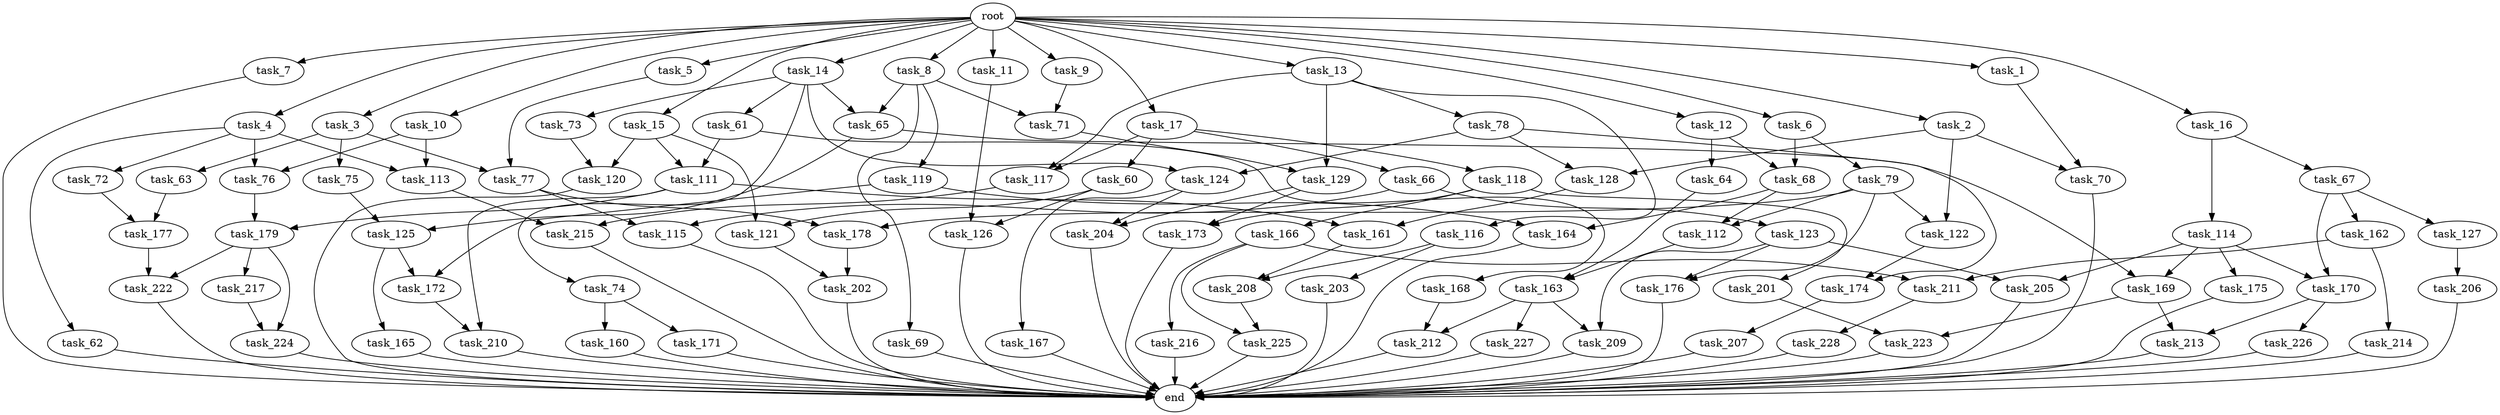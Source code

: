 digraph G {
  task_116 [size="695784701952.000000"];
  task_163 [size="214748364800.000000"];
  task_15 [size="1024.000000"];
  task_212 [size="558345748480.000000"];
  task_169 [size="111669149696.000000"];
  task_207 [size="695784701952.000000"];
  task_168 [size="137438953472.000000"];
  task_161 [size="627065225216.000000"];
  task_173 [size="111669149696.000000"];
  task_7 [size="1024.000000"];
  task_128 [size="687194767360.000000"];
  task_119 [size="858993459200.000000"];
  task_166 [size="34359738368.000000"];
  task_79 [size="858993459200.000000"];
  task_75 [size="309237645312.000000"];
  task_214 [size="137438953472.000000"];
  task_176 [size="1408749273088.000000"];
  task_204 [size="627065225216.000000"];
  task_117 [size="730144440320.000000"];
  task_9 [size="1024.000000"];
  task_211 [size="214748364800.000000"];
  task_216 [size="77309411328.000000"];
  task_112 [size="687194767360.000000"];
  task_121 [size="1408749273088.000000"];
  task_164 [size="214748364800.000000"];
  task_217 [size="77309411328.000000"];
  task_179 [size="627065225216.000000"];
  task_73 [size="309237645312.000000"];
  task_172 [size="936302870528.000000"];
  task_77 [size="343597383680.000000"];
  task_227 [size="420906795008.000000"];
  task_65 [size="1168231104512.000000"];
  task_118 [size="34359738368.000000"];
  task_222 [size="154618822656.000000"];
  task_63 [size="309237645312.000000"];
  task_208 [size="1005022347264.000000"];
  task_68 [size="1279900254208.000000"];
  task_115 [size="455266533376.000000"];
  task_206 [size="858993459200.000000"];
  task_160 [size="137438953472.000000"];
  task_61 [size="309237645312.000000"];
  task_11 [size="1024.000000"];
  task_167 [size="549755813888.000000"];
  task_125 [size="893353197568.000000"];
  task_1 [size="1024.000000"];
  task_78 [size="695784701952.000000"];
  task_210 [size="970662608896.000000"];
  task_201 [size="34359738368.000000"];
  task_177 [size="1717986918400.000000"];
  task_69 [size="858993459200.000000"];
  task_225 [size="627065225216.000000"];
  task_171 [size="137438953472.000000"];
  task_162 [size="34359738368.000000"];
  task_202 [size="936302870528.000000"];
  task_123 [size="34359738368.000000"];
  task_175 [size="77309411328.000000"];
  task_62 [size="420906795008.000000"];
  task_66 [size="34359738368.000000"];
  task_205 [size="936302870528.000000"];
  task_127 [size="34359738368.000000"];
  task_213 [size="970662608896.000000"];
  end [size="0.000000"];
  task_226 [size="420906795008.000000"];
  task_3 [size="1024.000000"];
  task_129 [size="1005022347264.000000"];
  task_4 [size="1024.000000"];
  task_60 [size="34359738368.000000"];
  task_10 [size="1024.000000"];
  task_70 [size="1408749273088.000000"];
  task_71 [size="1408749273088.000000"];
  task_67 [size="858993459200.000000"];
  task_14 [size="1024.000000"];
  task_12 [size="1024.000000"];
  task_13 [size="1024.000000"];
  task_223 [size="1245540515840.000000"];
  task_174 [size="171798691840.000000"];
  task_126 [size="936302870528.000000"];
  task_114 [size="858993459200.000000"];
  task_203 [size="309237645312.000000"];
  task_6 [size="1024.000000"];
  task_64 [size="420906795008.000000"];
  task_124 [size="446676598784.000000"];
  task_2 [size="1024.000000"];
  task_209 [size="1279900254208.000000"];
  task_178 [size="970662608896.000000"];
  task_72 [size="420906795008.000000"];
  task_74 [size="309237645312.000000"];
  task_170 [size="111669149696.000000"];
  task_17 [size="1024.000000"];
  task_76 [size="970662608896.000000"];
  task_165 [size="858993459200.000000"];
  task_120 [size="687194767360.000000"];
  root [size="0.000000"];
  task_228 [size="420906795008.000000"];
  task_111 [size="687194767360.000000"];
  task_8 [size="1024.000000"];
  task_16 [size="1024.000000"];
  task_113 [size="970662608896.000000"];
  task_5 [size="1024.000000"];
  task_215 [size="893353197568.000000"];
  task_122 [size="1099511627776.000000"];
  task_224 [size="936302870528.000000"];

  task_116 -> task_203 [size="301989888.000000"];
  task_116 -> task_208 [size="301989888.000000"];
  task_163 -> task_212 [size="411041792.000000"];
  task_163 -> task_209 [size="411041792.000000"];
  task_163 -> task_227 [size="411041792.000000"];
  task_15 -> task_120 [size="536870912.000000"];
  task_15 -> task_111 [size="536870912.000000"];
  task_15 -> task_121 [size="536870912.000000"];
  task_212 -> end [size="1.000000"];
  task_169 -> task_213 [size="536870912.000000"];
  task_169 -> task_223 [size="536870912.000000"];
  task_207 -> end [size="1.000000"];
  task_168 -> task_212 [size="134217728.000000"];
  task_161 -> task_208 [size="679477248.000000"];
  task_173 -> end [size="1.000000"];
  task_7 -> end [size="1.000000"];
  task_128 -> task_161 [size="75497472.000000"];
  task_119 -> task_164 [size="75497472.000000"];
  task_119 -> task_172 [size="75497472.000000"];
  task_166 -> task_225 [size="75497472.000000"];
  task_166 -> task_216 [size="75497472.000000"];
  task_166 -> task_211 [size="75497472.000000"];
  task_79 -> task_112 [size="536870912.000000"];
  task_79 -> task_176 [size="536870912.000000"];
  task_79 -> task_178 [size="536870912.000000"];
  task_79 -> task_122 [size="536870912.000000"];
  task_75 -> task_125 [size="838860800.000000"];
  task_214 -> end [size="1.000000"];
  task_176 -> end [size="1.000000"];
  task_204 -> end [size="1.000000"];
  task_117 -> task_215 [size="33554432.000000"];
  task_9 -> task_71 [size="536870912.000000"];
  task_211 -> task_228 [size="411041792.000000"];
  task_216 -> end [size="1.000000"];
  task_112 -> task_163 [size="134217728.000000"];
  task_121 -> task_202 [size="75497472.000000"];
  task_164 -> end [size="1.000000"];
  task_217 -> task_224 [size="838860800.000000"];
  task_179 -> task_217 [size="75497472.000000"];
  task_179 -> task_222 [size="75497472.000000"];
  task_179 -> task_224 [size="75497472.000000"];
  task_73 -> task_120 [size="134217728.000000"];
  task_172 -> task_210 [size="411041792.000000"];
  task_77 -> task_178 [size="411041792.000000"];
  task_77 -> task_115 [size="411041792.000000"];
  task_227 -> end [size="1.000000"];
  task_65 -> task_169 [size="33554432.000000"];
  task_65 -> task_125 [size="33554432.000000"];
  task_118 -> task_201 [size="33554432.000000"];
  task_118 -> task_173 [size="33554432.000000"];
  task_118 -> task_166 [size="33554432.000000"];
  task_222 -> end [size="1.000000"];
  task_63 -> task_177 [size="838860800.000000"];
  task_208 -> task_225 [size="536870912.000000"];
  task_68 -> task_112 [size="134217728.000000"];
  task_68 -> task_164 [size="134217728.000000"];
  task_115 -> end [size="1.000000"];
  task_206 -> end [size="1.000000"];
  task_160 -> end [size="1.000000"];
  task_61 -> task_111 [size="134217728.000000"];
  task_61 -> task_168 [size="134217728.000000"];
  task_11 -> task_126 [size="75497472.000000"];
  task_167 -> end [size="1.000000"];
  task_125 -> task_165 [size="838860800.000000"];
  task_125 -> task_172 [size="838860800.000000"];
  task_1 -> task_70 [size="838860800.000000"];
  task_78 -> task_174 [size="134217728.000000"];
  task_78 -> task_124 [size="134217728.000000"];
  task_78 -> task_128 [size="134217728.000000"];
  task_210 -> end [size="1.000000"];
  task_201 -> task_223 [size="679477248.000000"];
  task_177 -> task_222 [size="75497472.000000"];
  task_69 -> end [size="1.000000"];
  task_225 -> end [size="1.000000"];
  task_171 -> end [size="1.000000"];
  task_162 -> task_214 [size="134217728.000000"];
  task_162 -> task_211 [size="134217728.000000"];
  task_202 -> end [size="1.000000"];
  task_123 -> task_176 [size="838860800.000000"];
  task_123 -> task_209 [size="838860800.000000"];
  task_123 -> task_205 [size="838860800.000000"];
  task_175 -> end [size="1.000000"];
  task_62 -> end [size="1.000000"];
  task_66 -> task_115 [size="33554432.000000"];
  task_66 -> task_123 [size="33554432.000000"];
  task_205 -> end [size="1.000000"];
  task_127 -> task_206 [size="838860800.000000"];
  task_213 -> end [size="1.000000"];
  task_226 -> end [size="1.000000"];
  task_3 -> task_63 [size="301989888.000000"];
  task_3 -> task_75 [size="301989888.000000"];
  task_3 -> task_77 [size="301989888.000000"];
  task_129 -> task_204 [size="75497472.000000"];
  task_129 -> task_173 [size="75497472.000000"];
  task_4 -> task_76 [size="411041792.000000"];
  task_4 -> task_113 [size="411041792.000000"];
  task_4 -> task_72 [size="411041792.000000"];
  task_4 -> task_62 [size="411041792.000000"];
  task_60 -> task_126 [size="838860800.000000"];
  task_60 -> task_121 [size="838860800.000000"];
  task_10 -> task_76 [size="536870912.000000"];
  task_10 -> task_113 [size="536870912.000000"];
  task_70 -> end [size="1.000000"];
  task_71 -> task_129 [size="301989888.000000"];
  task_67 -> task_170 [size="33554432.000000"];
  task_67 -> task_162 [size="33554432.000000"];
  task_67 -> task_127 [size="33554432.000000"];
  task_14 -> task_65 [size="301989888.000000"];
  task_14 -> task_124 [size="301989888.000000"];
  task_14 -> task_73 [size="301989888.000000"];
  task_14 -> task_61 [size="301989888.000000"];
  task_14 -> task_74 [size="301989888.000000"];
  task_12 -> task_68 [size="411041792.000000"];
  task_12 -> task_64 [size="411041792.000000"];
  task_13 -> task_116 [size="679477248.000000"];
  task_13 -> task_117 [size="679477248.000000"];
  task_13 -> task_78 [size="679477248.000000"];
  task_13 -> task_129 [size="679477248.000000"];
  task_223 -> end [size="1.000000"];
  task_174 -> task_207 [size="679477248.000000"];
  task_126 -> end [size="1.000000"];
  task_114 -> task_170 [size="75497472.000000"];
  task_114 -> task_175 [size="75497472.000000"];
  task_114 -> task_169 [size="75497472.000000"];
  task_114 -> task_205 [size="75497472.000000"];
  task_203 -> end [size="1.000000"];
  task_6 -> task_68 [size="838860800.000000"];
  task_6 -> task_79 [size="838860800.000000"];
  task_64 -> task_163 [size="75497472.000000"];
  task_124 -> task_204 [size="536870912.000000"];
  task_124 -> task_167 [size="536870912.000000"];
  task_2 -> task_122 [size="536870912.000000"];
  task_2 -> task_128 [size="536870912.000000"];
  task_2 -> task_70 [size="536870912.000000"];
  task_209 -> end [size="1.000000"];
  task_178 -> task_202 [size="838860800.000000"];
  task_72 -> task_177 [size="838860800.000000"];
  task_74 -> task_160 [size="134217728.000000"];
  task_74 -> task_171 [size="134217728.000000"];
  task_170 -> task_213 [size="411041792.000000"];
  task_170 -> task_226 [size="411041792.000000"];
  task_17 -> task_66 [size="33554432.000000"];
  task_17 -> task_118 [size="33554432.000000"];
  task_17 -> task_60 [size="33554432.000000"];
  task_17 -> task_117 [size="33554432.000000"];
  task_76 -> task_179 [size="75497472.000000"];
  task_165 -> end [size="1.000000"];
  task_120 -> end [size="1.000000"];
  root -> task_13 [size="1.000000"];
  root -> task_17 [size="1.000000"];
  root -> task_3 [size="1.000000"];
  root -> task_4 [size="1.000000"];
  root -> task_11 [size="1.000000"];
  root -> task_15 [size="1.000000"];
  root -> task_10 [size="1.000000"];
  root -> task_6 [size="1.000000"];
  root -> task_9 [size="1.000000"];
  root -> task_8 [size="1.000000"];
  root -> task_2 [size="1.000000"];
  root -> task_1 [size="1.000000"];
  root -> task_5 [size="1.000000"];
  root -> task_7 [size="1.000000"];
  root -> task_16 [size="1.000000"];
  root -> task_14 [size="1.000000"];
  root -> task_12 [size="1.000000"];
  task_228 -> end [size="1.000000"];
  task_111 -> task_210 [size="536870912.000000"];
  task_111 -> task_161 [size="536870912.000000"];
  task_111 -> task_179 [size="536870912.000000"];
  task_8 -> task_65 [size="838860800.000000"];
  task_8 -> task_119 [size="838860800.000000"];
  task_8 -> task_69 [size="838860800.000000"];
  task_8 -> task_71 [size="838860800.000000"];
  task_16 -> task_114 [size="838860800.000000"];
  task_16 -> task_67 [size="838860800.000000"];
  task_113 -> task_215 [size="838860800.000000"];
  task_5 -> task_77 [size="33554432.000000"];
  task_215 -> end [size="1.000000"];
  task_122 -> task_174 [size="33554432.000000"];
  task_224 -> end [size="1.000000"];
}
